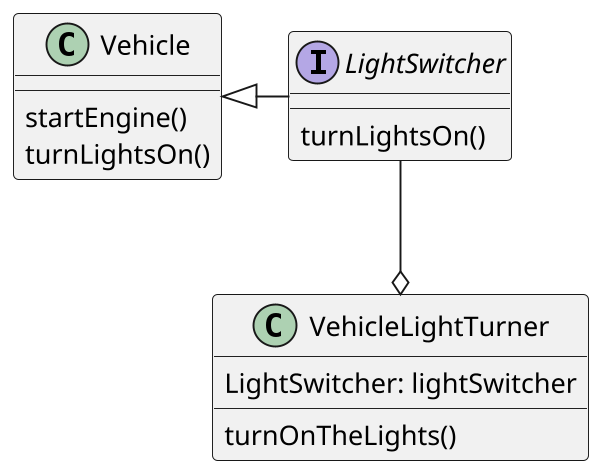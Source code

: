 @startuml exercice-isp-correction
scale 600*600
hide footbox

class Vehicle {
    startEngine()
    turnLightsOn()
}

class VehicleLightTurner  {
    LightSwitcher: lightSwitcher
    turnOnTheLights()
}

interface LightSwitcher{
    turnLightsOn()
}

LightSwitcher --o VehicleLightTurner
Vehicle <|- LightSwitcher

@enduml